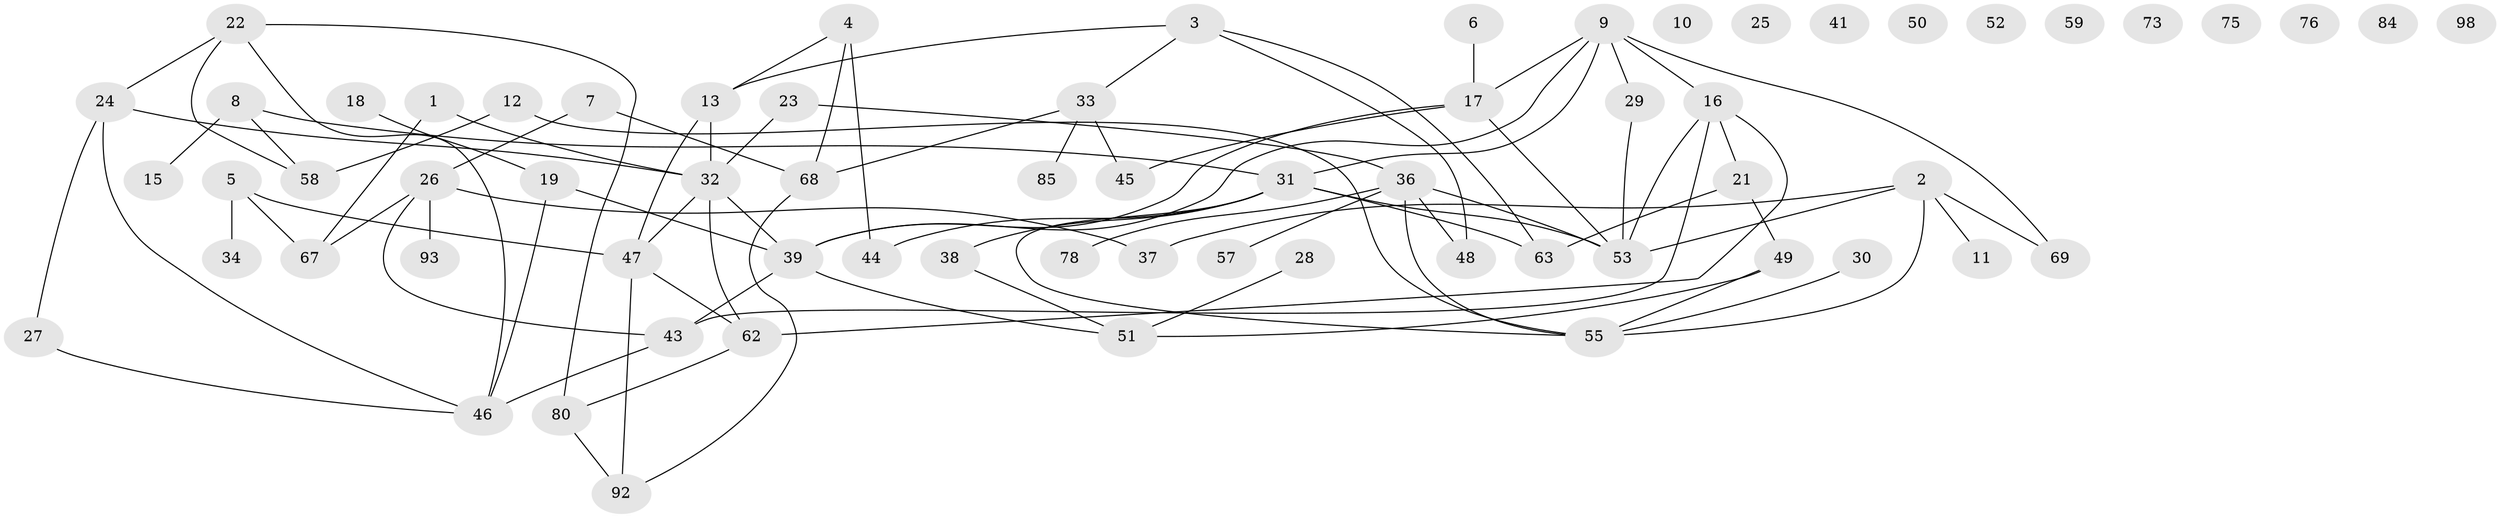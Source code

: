 // original degree distribution, {2: 0.26, 3: 0.17, 4: 0.2, 1: 0.17, 0: 0.11, 5: 0.06, 6: 0.03}
// Generated by graph-tools (version 1.1) at 2025/41/03/06/25 10:41:23]
// undirected, 67 vertices, 89 edges
graph export_dot {
graph [start="1"]
  node [color=gray90,style=filled];
  1 [super="+20"];
  2 [super="+94"];
  3 [super="+87"];
  4 [super="+14"];
  5 [super="+89"];
  6;
  7;
  8 [super="+35"];
  9 [super="+91"];
  10;
  11 [super="+60"];
  12;
  13 [super="+42"];
  15;
  16 [super="+61"];
  17;
  18;
  19 [super="+83"];
  21 [super="+54"];
  22 [super="+40"];
  23 [super="+96"];
  24;
  25;
  26 [super="+66"];
  27;
  28 [super="+72"];
  29;
  30 [super="+82"];
  31 [super="+95"];
  32 [super="+79"];
  33 [super="+77"];
  34;
  36 [super="+64"];
  37;
  38;
  39 [super="+74"];
  41;
  43;
  44;
  45 [super="+88"];
  46 [super="+65"];
  47 [super="+56"];
  48;
  49 [super="+70"];
  50;
  51;
  52;
  53 [super="+99"];
  55 [super="+90"];
  57;
  58 [super="+97"];
  59;
  62 [super="+100"];
  63;
  67;
  68 [super="+86"];
  69 [super="+71"];
  73;
  75;
  76;
  78;
  80 [super="+81"];
  84;
  85;
  92;
  93;
  98;
  1 -- 67;
  1 -- 32;
  2 -- 37;
  2 -- 55;
  2 -- 11;
  2 -- 69;
  2 -- 53;
  3 -- 13;
  3 -- 33;
  3 -- 48;
  3 -- 63;
  4 -- 13;
  4 -- 44;
  4 -- 68;
  5 -- 34;
  5 -- 67;
  5 -- 47;
  6 -- 17;
  7 -- 26;
  7 -- 68;
  8 -- 15;
  8 -- 31;
  8 -- 58;
  9 -- 31;
  9 -- 39;
  9 -- 16;
  9 -- 17;
  9 -- 29;
  9 -- 69;
  12 -- 55;
  12 -- 58;
  13 -- 47;
  13 -- 32;
  16 -- 62;
  16 -- 43;
  16 -- 53;
  16 -- 21;
  17 -- 45;
  17 -- 53;
  17 -- 39;
  18 -- 19;
  19 -- 46;
  19 -- 39;
  21 -- 49;
  21 -- 63;
  22 -- 24;
  22 -- 46;
  22 -- 80;
  22 -- 58;
  23 -- 36;
  23 -- 32;
  24 -- 27;
  24 -- 46;
  24 -- 32;
  26 -- 37;
  26 -- 67;
  26 -- 93;
  26 -- 43;
  27 -- 46;
  28 -- 51;
  29 -- 53;
  30 -- 55;
  31 -- 38;
  31 -- 63 [weight=2];
  31 -- 53;
  31 -- 55;
  31 -- 44;
  32 -- 39;
  32 -- 47;
  32 -- 62;
  33 -- 45;
  33 -- 68;
  33 -- 85;
  36 -- 48;
  36 -- 57;
  36 -- 78;
  36 -- 55;
  36 -- 53 [weight=2];
  38 -- 51;
  39 -- 43;
  39 -- 51;
  43 -- 46;
  47 -- 62;
  47 -- 92;
  49 -- 51;
  49 -- 55;
  62 -- 80;
  68 -- 92;
  80 -- 92;
}

